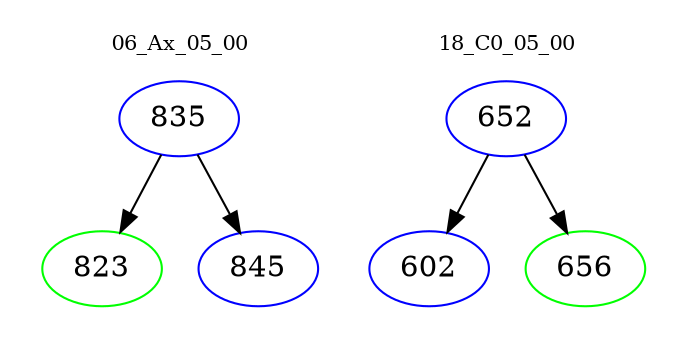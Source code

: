 digraph{
subgraph cluster_0 {
color = white
label = "06_Ax_05_00";
fontsize=10;
T0_835 [label="835", color="blue"]
T0_835 -> T0_823 [color="black"]
T0_823 [label="823", color="green"]
T0_835 -> T0_845 [color="black"]
T0_845 [label="845", color="blue"]
}
subgraph cluster_1 {
color = white
label = "18_C0_05_00";
fontsize=10;
T1_652 [label="652", color="blue"]
T1_652 -> T1_602 [color="black"]
T1_602 [label="602", color="blue"]
T1_652 -> T1_656 [color="black"]
T1_656 [label="656", color="green"]
}
}
